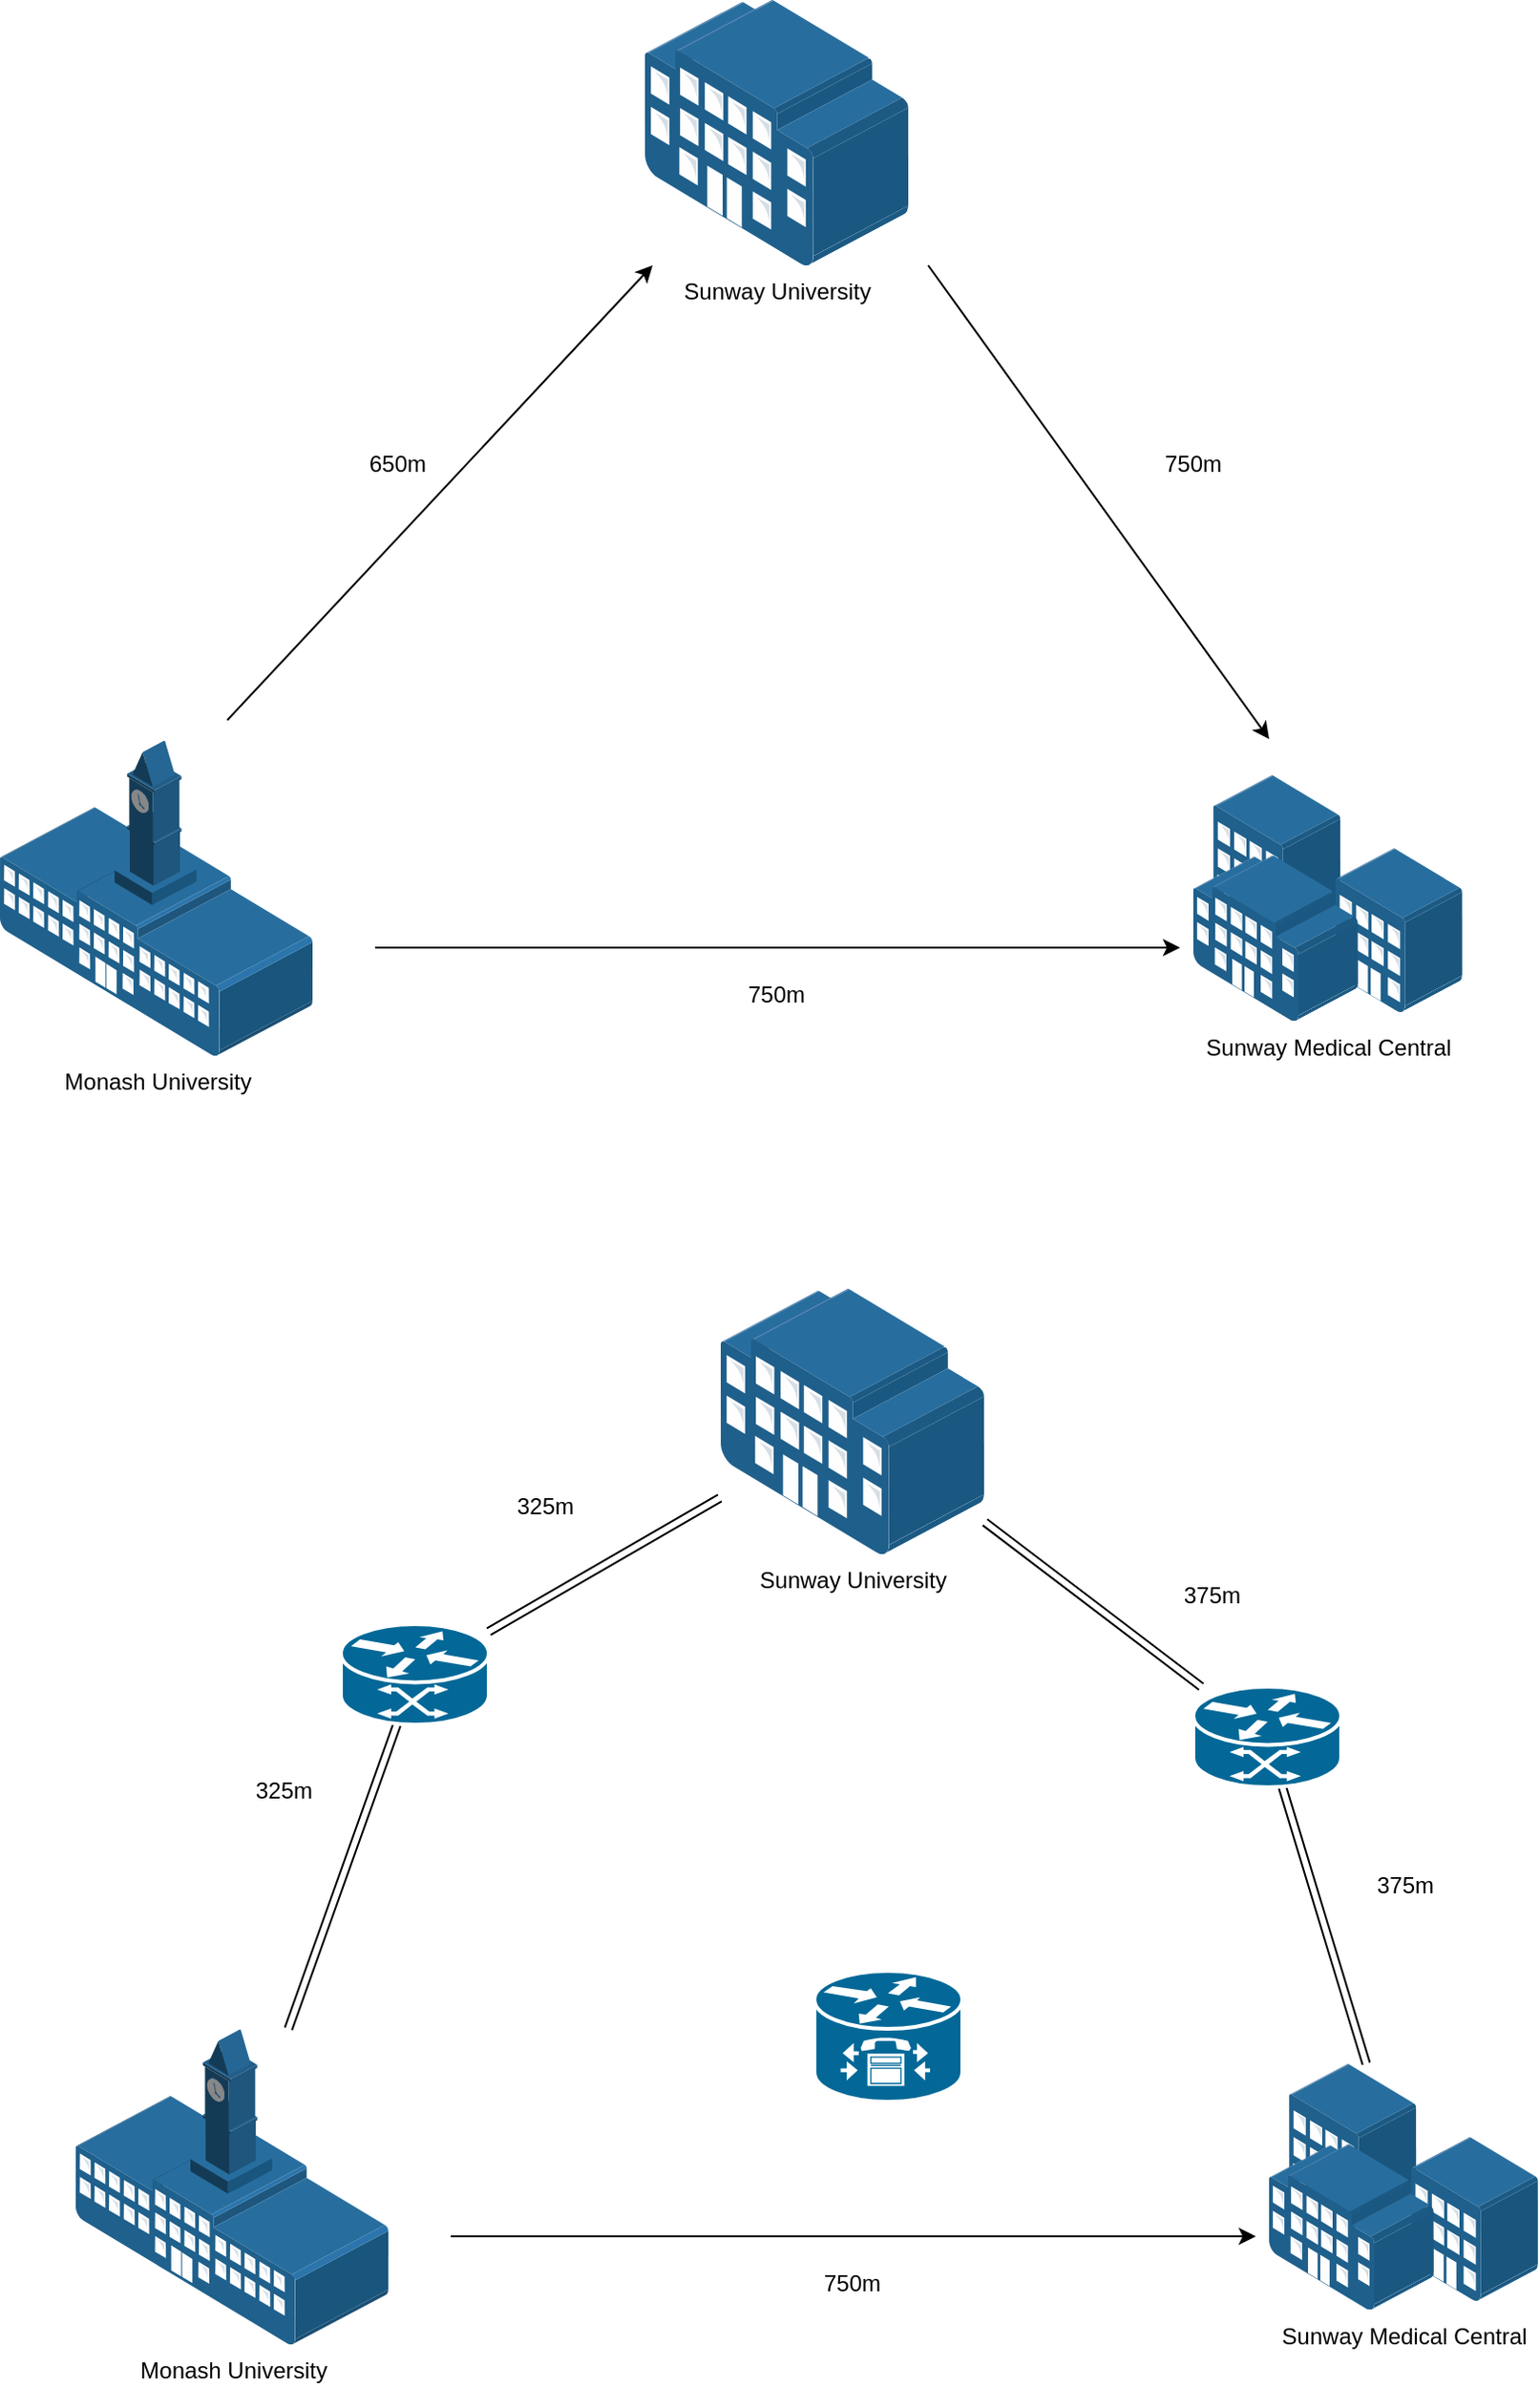 <mxfile version="20.3.7" type="github">
  <diagram name="Page-1" id="80d4a630-b321-0f5e-ff81-c5a36ef4752d">
    <mxGraphModel dx="1056" dy="593" grid="1" gridSize="10" guides="1" tooltips="1" connect="1" arrows="1" fold="1" page="1" pageScale="1" pageWidth="1100" pageHeight="850" background="none" math="0" shadow="0">
      <root>
        <mxCell id="0" />
        <mxCell id="1" parent="0" />
        <mxCell id="8_gQvbuOxsxqIe7lggPF-1" value="Sunway University" style="points=[];aspect=fixed;html=1;align=center;shadow=0;dashed=0;image;image=img/lib/allied_telesis/buildings/Large_Building.svg;" vertex="1" parent="1">
          <mxGeometry x="480" y="130" width="140" height="140" as="geometry" />
        </mxCell>
        <mxCell id="8_gQvbuOxsxqIe7lggPF-2" value="Sunway Medical Central&lt;br&gt;" style="points=[];aspect=fixed;html=1;align=center;shadow=0;dashed=0;image;image=img/lib/allied_telesis/buildings/Building_Cluster.svg;" vertex="1" parent="1">
          <mxGeometry x="770" y="538.9" width="141.95" height="130" as="geometry" />
        </mxCell>
        <mxCell id="8_gQvbuOxsxqIe7lggPF-3" value="Monash University" style="points=[];aspect=fixed;html=1;align=center;shadow=0;dashed=0;image;image=img/lib/allied_telesis/buildings/School_Building.svg;" vertex="1" parent="1">
          <mxGeometry x="140" y="520.5" width="165" height="166.8" as="geometry" />
        </mxCell>
        <mxCell id="8_gQvbuOxsxqIe7lggPF-5" value="" style="edgeStyle=none;orthogonalLoop=1;jettySize=auto;html=1;rounded=0;" edge="1" parent="1" target="8_gQvbuOxsxqIe7lggPF-1">
          <mxGeometry width="80" relative="1" as="geometry">
            <mxPoint x="260" y="510" as="sourcePoint" />
            <mxPoint x="650" y="550" as="targetPoint" />
            <Array as="points" />
          </mxGeometry>
        </mxCell>
        <mxCell id="8_gQvbuOxsxqIe7lggPF-8" value="650m" style="text;html=1;strokeColor=none;fillColor=none;align=center;verticalAlign=middle;whiteSpace=wrap;rounded=0;" vertex="1" parent="1">
          <mxGeometry x="320" y="360" width="60" height="30" as="geometry" />
        </mxCell>
        <mxCell id="8_gQvbuOxsxqIe7lggPF-9" value="" style="edgeStyle=none;orthogonalLoop=1;jettySize=auto;html=1;rounded=0;" edge="1" parent="1">
          <mxGeometry width="80" relative="1" as="geometry">
            <mxPoint x="630" y="270" as="sourcePoint" />
            <mxPoint x="810" y="520" as="targetPoint" />
            <Array as="points" />
          </mxGeometry>
        </mxCell>
        <mxCell id="8_gQvbuOxsxqIe7lggPF-10" value="750m" style="text;html=1;strokeColor=none;fillColor=none;align=center;verticalAlign=middle;whiteSpace=wrap;rounded=0;" vertex="1" parent="1">
          <mxGeometry x="740" y="360" width="60" height="30" as="geometry" />
        </mxCell>
        <mxCell id="8_gQvbuOxsxqIe7lggPF-11" value="" style="edgeStyle=none;orthogonalLoop=1;jettySize=auto;html=1;rounded=0;" edge="1" parent="1">
          <mxGeometry width="80" relative="1" as="geometry">
            <mxPoint x="338" y="630" as="sourcePoint" />
            <mxPoint x="763" y="630" as="targetPoint" />
            <Array as="points" />
          </mxGeometry>
        </mxCell>
        <mxCell id="8_gQvbuOxsxqIe7lggPF-12" value="750m" style="text;html=1;strokeColor=none;fillColor=none;align=center;verticalAlign=middle;whiteSpace=wrap;rounded=0;" vertex="1" parent="1">
          <mxGeometry x="520" y="640" width="60" height="30" as="geometry" />
        </mxCell>
        <mxCell id="8_gQvbuOxsxqIe7lggPF-29" style="edgeStyle=none;shape=link;rounded=0;orthogonalLoop=1;jettySize=auto;html=1;" edge="1" parent="1" source="8_gQvbuOxsxqIe7lggPF-13" target="8_gQvbuOxsxqIe7lggPF-28">
          <mxGeometry relative="1" as="geometry" />
        </mxCell>
        <mxCell id="8_gQvbuOxsxqIe7lggPF-13" value="Sunway University" style="points=[];aspect=fixed;html=1;align=center;shadow=0;dashed=0;image;image=img/lib/allied_telesis/buildings/Large_Building.svg;" vertex="1" parent="1">
          <mxGeometry x="520" y="810" width="140" height="140" as="geometry" />
        </mxCell>
        <mxCell id="8_gQvbuOxsxqIe7lggPF-14" value="Sunway Medical Central&lt;br&gt;" style="points=[];aspect=fixed;html=1;align=center;shadow=0;dashed=0;image;image=img/lib/allied_telesis/buildings/Building_Cluster.svg;" vertex="1" parent="1">
          <mxGeometry x="810" y="1218.9" width="141.95" height="130" as="geometry" />
        </mxCell>
        <mxCell id="8_gQvbuOxsxqIe7lggPF-25" style="edgeStyle=none;shape=link;rounded=0;orthogonalLoop=1;jettySize=auto;html=1;" edge="1" parent="1" source="8_gQvbuOxsxqIe7lggPF-15" target="8_gQvbuOxsxqIe7lggPF-22">
          <mxGeometry relative="1" as="geometry" />
        </mxCell>
        <mxCell id="8_gQvbuOxsxqIe7lggPF-15" value="Monash University" style="points=[];aspect=fixed;html=1;align=center;shadow=0;dashed=0;image;image=img/lib/allied_telesis/buildings/School_Building.svg;" vertex="1" parent="1">
          <mxGeometry x="180" y="1200.5" width="165" height="166.8" as="geometry" />
        </mxCell>
        <mxCell id="8_gQvbuOxsxqIe7lggPF-17" value="325m" style="text;html=1;strokeColor=none;fillColor=none;align=center;verticalAlign=middle;whiteSpace=wrap;rounded=0;" vertex="1" parent="1">
          <mxGeometry x="260" y="1060" width="60" height="30" as="geometry" />
        </mxCell>
        <mxCell id="8_gQvbuOxsxqIe7lggPF-19" value="375m" style="text;html=1;strokeColor=none;fillColor=none;align=center;verticalAlign=middle;whiteSpace=wrap;rounded=0;" vertex="1" parent="1">
          <mxGeometry x="750" y="957" width="60" height="30" as="geometry" />
        </mxCell>
        <mxCell id="8_gQvbuOxsxqIe7lggPF-20" value="" style="edgeStyle=none;orthogonalLoop=1;jettySize=auto;html=1;rounded=0;" edge="1" parent="1">
          <mxGeometry width="80" relative="1" as="geometry">
            <mxPoint x="378" y="1310" as="sourcePoint" />
            <mxPoint x="803" y="1310" as="targetPoint" />
            <Array as="points" />
          </mxGeometry>
        </mxCell>
        <mxCell id="8_gQvbuOxsxqIe7lggPF-21" value="750m" style="text;html=1;strokeColor=none;fillColor=none;align=center;verticalAlign=middle;whiteSpace=wrap;rounded=0;" vertex="1" parent="1">
          <mxGeometry x="560" y="1320" width="60" height="30" as="geometry" />
        </mxCell>
        <mxCell id="8_gQvbuOxsxqIe7lggPF-26" style="edgeStyle=none;shape=link;rounded=0;orthogonalLoop=1;jettySize=auto;html=1;" edge="1" parent="1" source="8_gQvbuOxsxqIe7lggPF-22" target="8_gQvbuOxsxqIe7lggPF-13">
          <mxGeometry relative="1" as="geometry" />
        </mxCell>
        <mxCell id="8_gQvbuOxsxqIe7lggPF-22" value="" style="shape=mxgraph.cisco.routers.atm_router;sketch=0;html=1;pointerEvents=1;dashed=0;fillColor=#036897;strokeColor=#ffffff;strokeWidth=2;verticalLabelPosition=bottom;verticalAlign=top;align=center;outlineConnect=0;" vertex="1" parent="1">
          <mxGeometry x="320" y="987" width="78" height="53" as="geometry" />
        </mxCell>
        <mxCell id="8_gQvbuOxsxqIe7lggPF-24" value="" style="shape=mxgraph.cisco.routers.ip_telephony_router;sketch=0;html=1;pointerEvents=1;dashed=0;fillColor=#036897;strokeColor=#ffffff;strokeWidth=2;verticalLabelPosition=bottom;verticalAlign=top;align=center;outlineConnect=0;" vertex="1" parent="1">
          <mxGeometry x="570" y="1170" width="78" height="69" as="geometry" />
        </mxCell>
        <mxCell id="8_gQvbuOxsxqIe7lggPF-27" value="325m" style="text;html=1;strokeColor=none;fillColor=none;align=center;verticalAlign=middle;whiteSpace=wrap;rounded=0;" vertex="1" parent="1">
          <mxGeometry x="398" y="910" width="60" height="30" as="geometry" />
        </mxCell>
        <mxCell id="8_gQvbuOxsxqIe7lggPF-30" style="edgeStyle=none;shape=link;rounded=0;orthogonalLoop=1;jettySize=auto;html=1;" edge="1" parent="1" source="8_gQvbuOxsxqIe7lggPF-28" target="8_gQvbuOxsxqIe7lggPF-14">
          <mxGeometry relative="1" as="geometry" />
        </mxCell>
        <mxCell id="8_gQvbuOxsxqIe7lggPF-28" value="" style="shape=mxgraph.cisco.routers.atm_router;sketch=0;html=1;pointerEvents=1;dashed=0;fillColor=#036897;strokeColor=#ffffff;strokeWidth=2;verticalLabelPosition=bottom;verticalAlign=top;align=center;outlineConnect=0;" vertex="1" parent="1">
          <mxGeometry x="770" y="1020" width="78" height="53" as="geometry" />
        </mxCell>
        <mxCell id="8_gQvbuOxsxqIe7lggPF-31" value="375m" style="text;html=1;strokeColor=none;fillColor=none;align=center;verticalAlign=middle;whiteSpace=wrap;rounded=0;" vertex="1" parent="1">
          <mxGeometry x="851.95" y="1110" width="60" height="30" as="geometry" />
        </mxCell>
      </root>
    </mxGraphModel>
  </diagram>
</mxfile>
